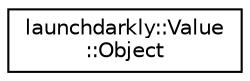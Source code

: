 digraph "Graphical Class Hierarchy"
{
 // LATEX_PDF_SIZE
  edge [fontname="Helvetica",fontsize="10",labelfontname="Helvetica",labelfontsize="10"];
  node [fontname="Helvetica",fontsize="10",shape=record];
  rankdir="LR";
  Node0 [label="launchdarkly::Value\l::Object",height=0.2,width=0.4,color="black", fillcolor="white", style="filled",URL="$classlaunchdarkly_1_1Value_1_1Object.html",tooltip=" "];
}
